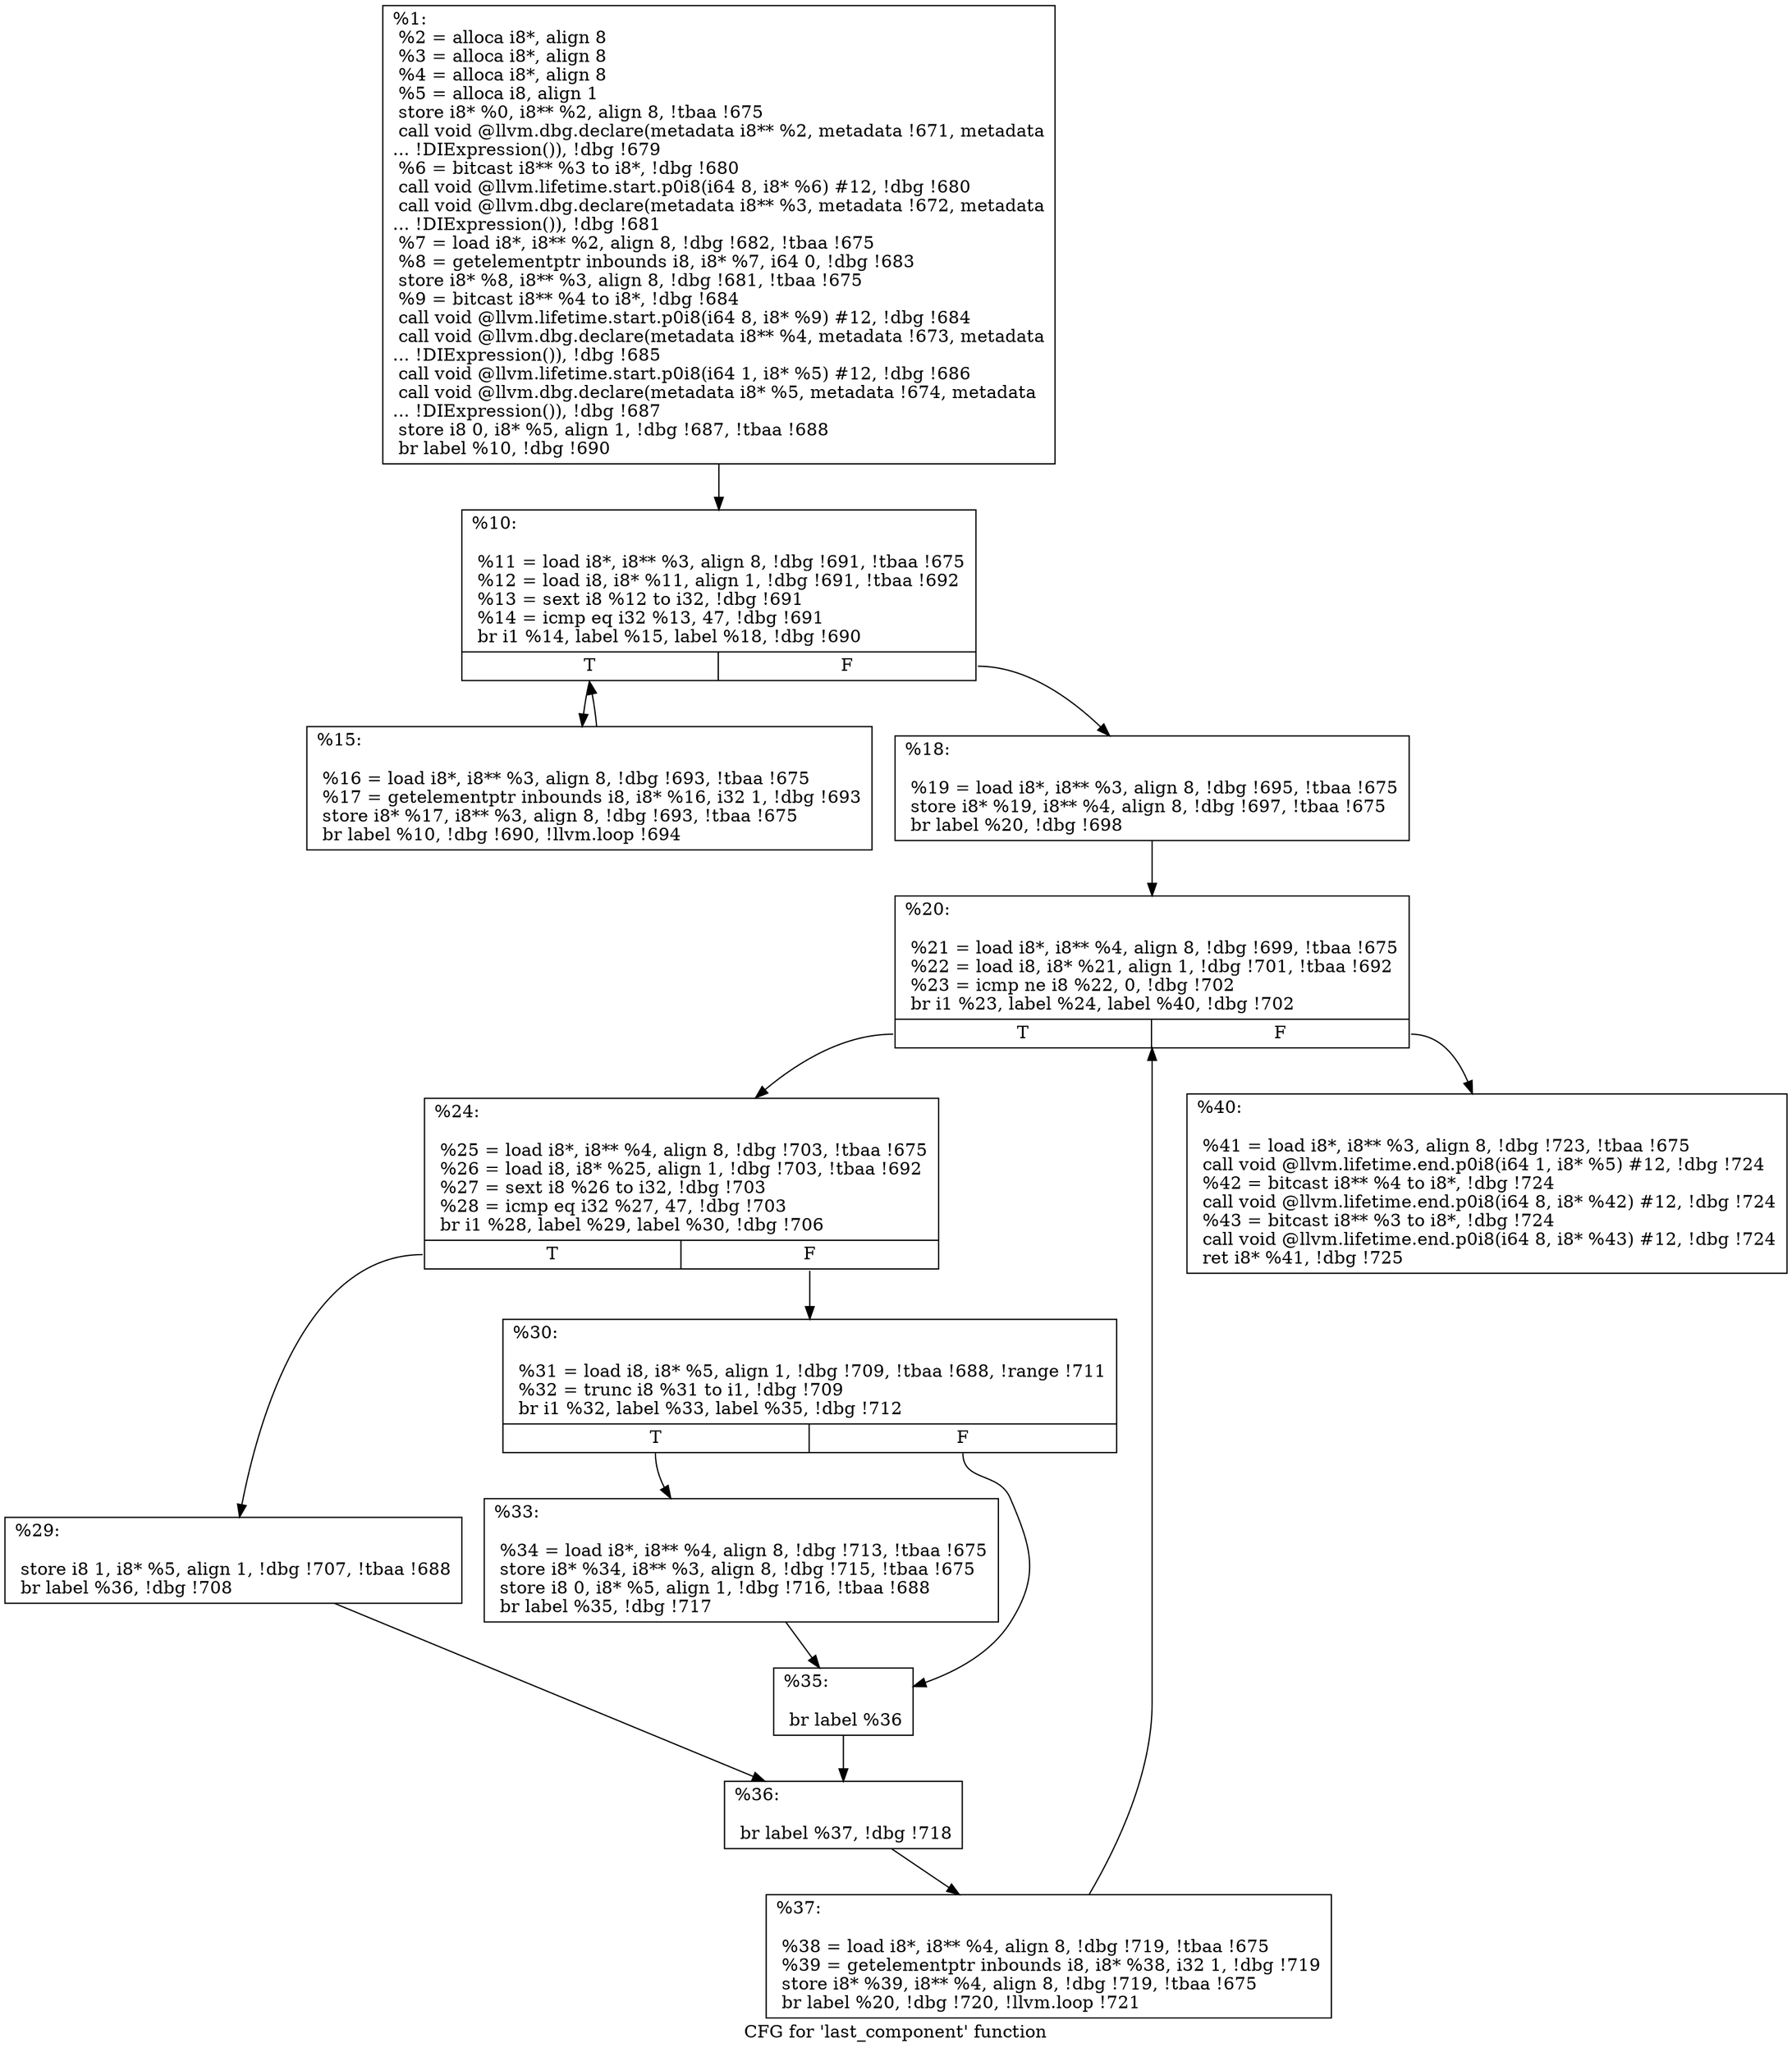 digraph "CFG for 'last_component' function" {
	label="CFG for 'last_component' function";

	Node0x12a8710 [shape=record,label="{%1:\l  %2 = alloca i8*, align 8\l  %3 = alloca i8*, align 8\l  %4 = alloca i8*, align 8\l  %5 = alloca i8, align 1\l  store i8* %0, i8** %2, align 8, !tbaa !675\l  call void @llvm.dbg.declare(metadata i8** %2, metadata !671, metadata\l... !DIExpression()), !dbg !679\l  %6 = bitcast i8** %3 to i8*, !dbg !680\l  call void @llvm.lifetime.start.p0i8(i64 8, i8* %6) #12, !dbg !680\l  call void @llvm.dbg.declare(metadata i8** %3, metadata !672, metadata\l... !DIExpression()), !dbg !681\l  %7 = load i8*, i8** %2, align 8, !dbg !682, !tbaa !675\l  %8 = getelementptr inbounds i8, i8* %7, i64 0, !dbg !683\l  store i8* %8, i8** %3, align 8, !dbg !681, !tbaa !675\l  %9 = bitcast i8** %4 to i8*, !dbg !684\l  call void @llvm.lifetime.start.p0i8(i64 8, i8* %9) #12, !dbg !684\l  call void @llvm.dbg.declare(metadata i8** %4, metadata !673, metadata\l... !DIExpression()), !dbg !685\l  call void @llvm.lifetime.start.p0i8(i64 1, i8* %5) #12, !dbg !686\l  call void @llvm.dbg.declare(metadata i8* %5, metadata !674, metadata\l... !DIExpression()), !dbg !687\l  store i8 0, i8* %5, align 1, !dbg !687, !tbaa !688\l  br label %10, !dbg !690\l}"];
	Node0x12a8710 -> Node0x12ac0d0;
	Node0x12ac0d0 [shape=record,label="{%10:\l\l  %11 = load i8*, i8** %3, align 8, !dbg !691, !tbaa !675\l  %12 = load i8, i8* %11, align 1, !dbg !691, !tbaa !692\l  %13 = sext i8 %12 to i32, !dbg !691\l  %14 = icmp eq i32 %13, 47, !dbg !691\l  br i1 %14, label %15, label %18, !dbg !690\l|{<s0>T|<s1>F}}"];
	Node0x12ac0d0:s0 -> Node0x12ac1c0;
	Node0x12ac0d0:s1 -> Node0x12ac210;
	Node0x12ac1c0 [shape=record,label="{%15:\l\l  %16 = load i8*, i8** %3, align 8, !dbg !693, !tbaa !675\l  %17 = getelementptr inbounds i8, i8* %16, i32 1, !dbg !693\l  store i8* %17, i8** %3, align 8, !dbg !693, !tbaa !675\l  br label %10, !dbg !690, !llvm.loop !694\l}"];
	Node0x12ac1c0 -> Node0x12ac0d0;
	Node0x12ac210 [shape=record,label="{%18:\l\l  %19 = load i8*, i8** %3, align 8, !dbg !695, !tbaa !675\l  store i8* %19, i8** %4, align 8, !dbg !697, !tbaa !675\l  br label %20, !dbg !698\l}"];
	Node0x12ac210 -> Node0x12ac260;
	Node0x12ac260 [shape=record,label="{%20:\l\l  %21 = load i8*, i8** %4, align 8, !dbg !699, !tbaa !675\l  %22 = load i8, i8* %21, align 1, !dbg !701, !tbaa !692\l  %23 = icmp ne i8 %22, 0, !dbg !702\l  br i1 %23, label %24, label %40, !dbg !702\l|{<s0>T|<s1>F}}"];
	Node0x12ac260:s0 -> Node0x12ac2b0;
	Node0x12ac260:s1 -> Node0x12ac4e0;
	Node0x12ac2b0 [shape=record,label="{%24:\l\l  %25 = load i8*, i8** %4, align 8, !dbg !703, !tbaa !675\l  %26 = load i8, i8* %25, align 1, !dbg !703, !tbaa !692\l  %27 = sext i8 %26 to i32, !dbg !703\l  %28 = icmp eq i32 %27, 47, !dbg !703\l  br i1 %28, label %29, label %30, !dbg !706\l|{<s0>T|<s1>F}}"];
	Node0x12ac2b0:s0 -> Node0x12ac300;
	Node0x12ac2b0:s1 -> Node0x12ac350;
	Node0x12ac300 [shape=record,label="{%29:\l\l  store i8 1, i8* %5, align 1, !dbg !707, !tbaa !688\l  br label %36, !dbg !708\l}"];
	Node0x12ac300 -> Node0x12ac440;
	Node0x12ac350 [shape=record,label="{%30:\l\l  %31 = load i8, i8* %5, align 1, !dbg !709, !tbaa !688, !range !711\l  %32 = trunc i8 %31 to i1, !dbg !709\l  br i1 %32, label %33, label %35, !dbg !712\l|{<s0>T|<s1>F}}"];
	Node0x12ac350:s0 -> Node0x12ac3a0;
	Node0x12ac350:s1 -> Node0x12ac3f0;
	Node0x12ac3a0 [shape=record,label="{%33:\l\l  %34 = load i8*, i8** %4, align 8, !dbg !713, !tbaa !675\l  store i8* %34, i8** %3, align 8, !dbg !715, !tbaa !675\l  store i8 0, i8* %5, align 1, !dbg !716, !tbaa !688\l  br label %35, !dbg !717\l}"];
	Node0x12ac3a0 -> Node0x12ac3f0;
	Node0x12ac3f0 [shape=record,label="{%35:\l\l  br label %36\l}"];
	Node0x12ac3f0 -> Node0x12ac440;
	Node0x12ac440 [shape=record,label="{%36:\l\l  br label %37, !dbg !718\l}"];
	Node0x12ac440 -> Node0x12ac490;
	Node0x12ac490 [shape=record,label="{%37:\l\l  %38 = load i8*, i8** %4, align 8, !dbg !719, !tbaa !675\l  %39 = getelementptr inbounds i8, i8* %38, i32 1, !dbg !719\l  store i8* %39, i8** %4, align 8, !dbg !719, !tbaa !675\l  br label %20, !dbg !720, !llvm.loop !721\l}"];
	Node0x12ac490 -> Node0x12ac260;
	Node0x12ac4e0 [shape=record,label="{%40:\l\l  %41 = load i8*, i8** %3, align 8, !dbg !723, !tbaa !675\l  call void @llvm.lifetime.end.p0i8(i64 1, i8* %5) #12, !dbg !724\l  %42 = bitcast i8** %4 to i8*, !dbg !724\l  call void @llvm.lifetime.end.p0i8(i64 8, i8* %42) #12, !dbg !724\l  %43 = bitcast i8** %3 to i8*, !dbg !724\l  call void @llvm.lifetime.end.p0i8(i64 8, i8* %43) #12, !dbg !724\l  ret i8* %41, !dbg !725\l}"];
}
